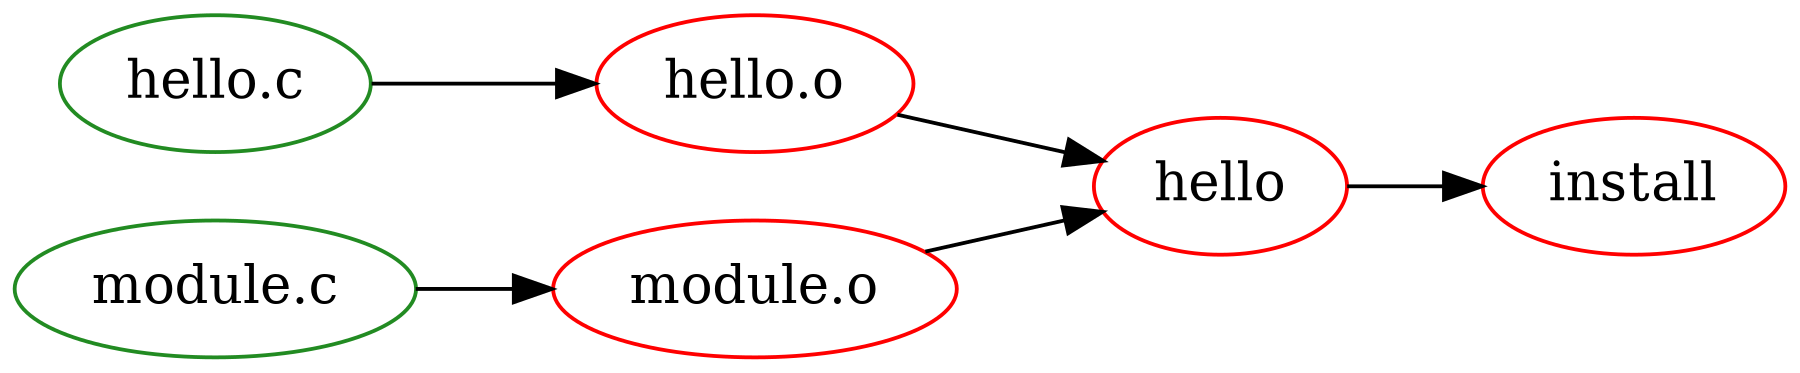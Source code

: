 digraph G {
graph [inputscale=true size="12!,2" fontsize="24" rankdir=LR, dpi=96];
// rankdir=LR;
// scale=1.5;
n3 [label="hello", color="red"];
n5 [label="hello.c", color="forestgreen"];
n4 [label="hello.o", color="red"];
n2 [label="install", color="red"];
n7 [label="module.c", color="forestgreen"];
n6 [label="module.o", color="red"];
n4 -> n3 ; 
n6 -> n3 ; 
n5 -> n4 ; 
n3 -> n2 ; 
n7 -> n6 ; 
}
